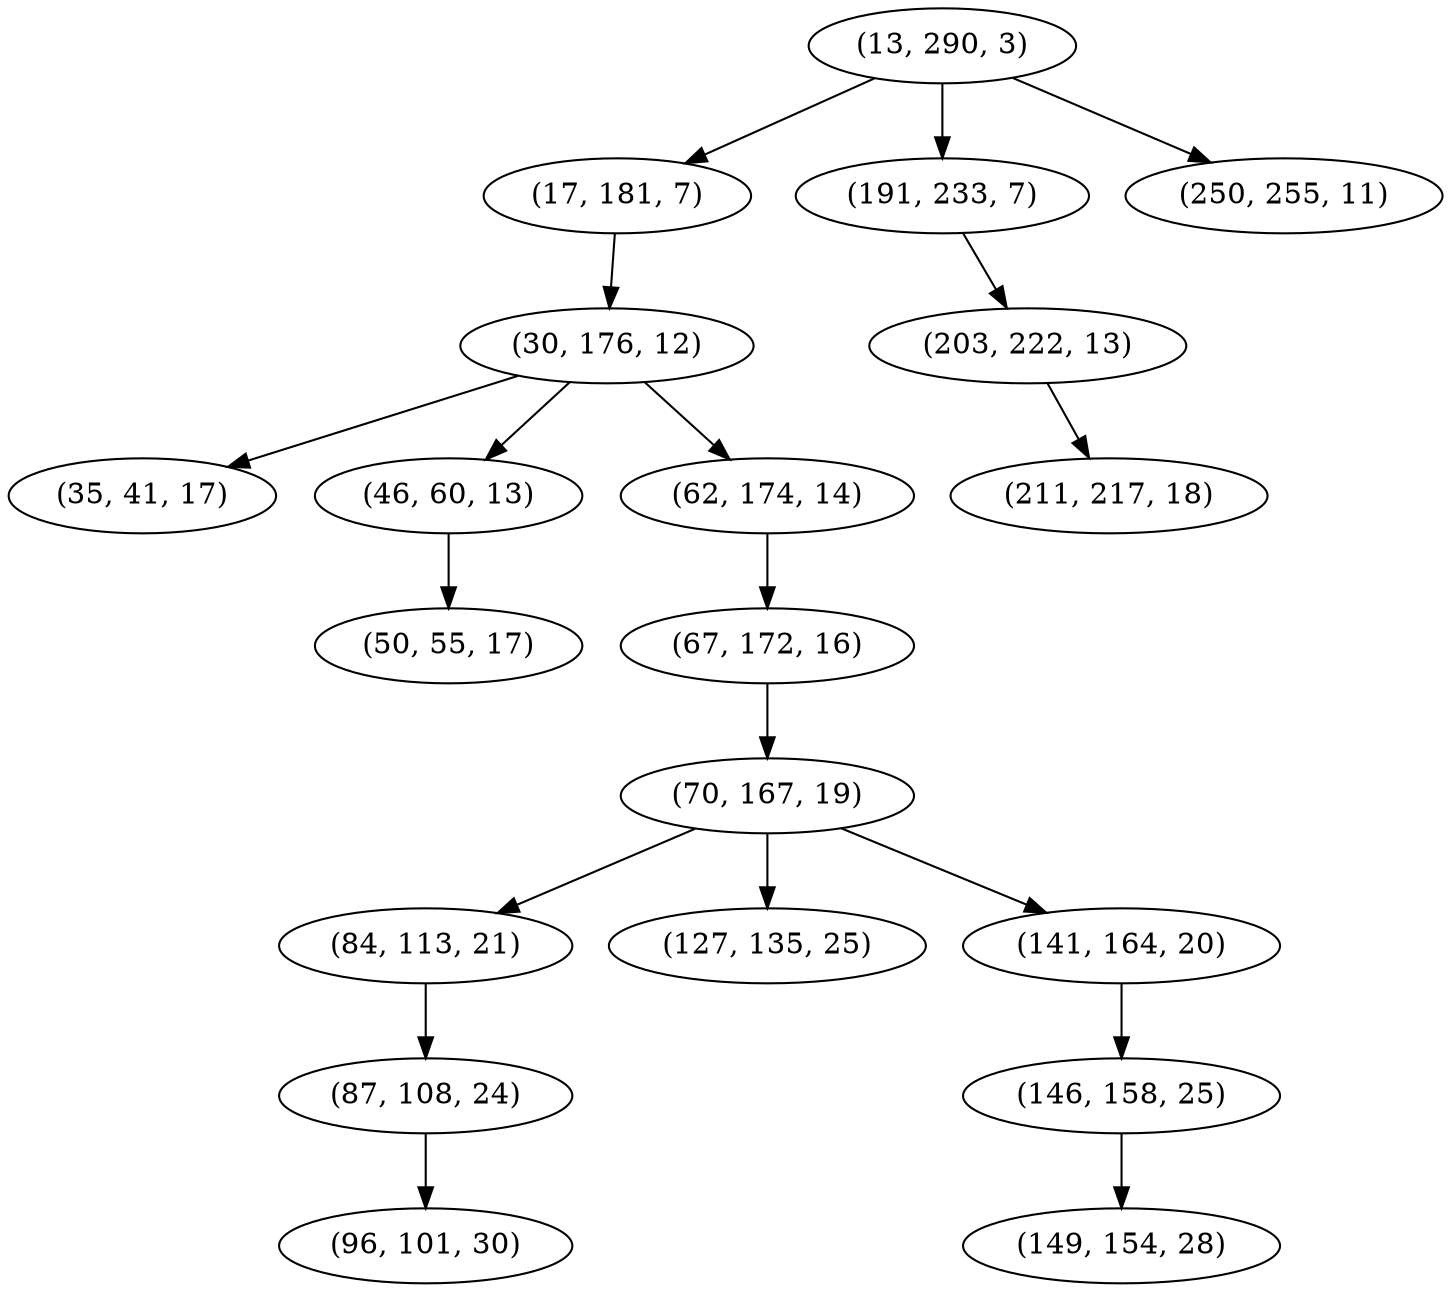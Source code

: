 digraph tree {
    "(13, 290, 3)";
    "(17, 181, 7)";
    "(30, 176, 12)";
    "(35, 41, 17)";
    "(46, 60, 13)";
    "(50, 55, 17)";
    "(62, 174, 14)";
    "(67, 172, 16)";
    "(70, 167, 19)";
    "(84, 113, 21)";
    "(87, 108, 24)";
    "(96, 101, 30)";
    "(127, 135, 25)";
    "(141, 164, 20)";
    "(146, 158, 25)";
    "(149, 154, 28)";
    "(191, 233, 7)";
    "(203, 222, 13)";
    "(211, 217, 18)";
    "(250, 255, 11)";
    "(13, 290, 3)" -> "(17, 181, 7)";
    "(13, 290, 3)" -> "(191, 233, 7)";
    "(13, 290, 3)" -> "(250, 255, 11)";
    "(17, 181, 7)" -> "(30, 176, 12)";
    "(30, 176, 12)" -> "(35, 41, 17)";
    "(30, 176, 12)" -> "(46, 60, 13)";
    "(30, 176, 12)" -> "(62, 174, 14)";
    "(46, 60, 13)" -> "(50, 55, 17)";
    "(62, 174, 14)" -> "(67, 172, 16)";
    "(67, 172, 16)" -> "(70, 167, 19)";
    "(70, 167, 19)" -> "(84, 113, 21)";
    "(70, 167, 19)" -> "(127, 135, 25)";
    "(70, 167, 19)" -> "(141, 164, 20)";
    "(84, 113, 21)" -> "(87, 108, 24)";
    "(87, 108, 24)" -> "(96, 101, 30)";
    "(141, 164, 20)" -> "(146, 158, 25)";
    "(146, 158, 25)" -> "(149, 154, 28)";
    "(191, 233, 7)" -> "(203, 222, 13)";
    "(203, 222, 13)" -> "(211, 217, 18)";
}
